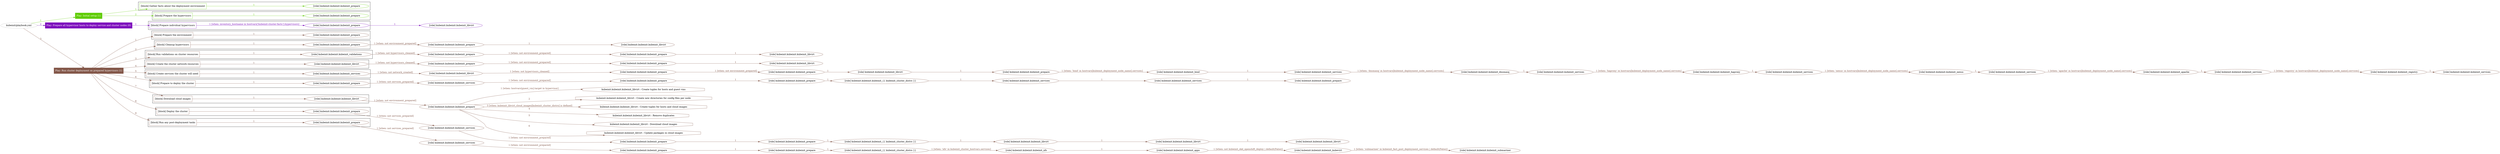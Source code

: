 digraph {
	graph [concentrate=true ordering=in rankdir=LR ratio=fill]
	edge [esep=5 sep=10]
	"kubeinit/playbook.yml" [id=root_node style=dotted]
	play_db31536e [label="Play: Initial setup (1)" color="#5fcc00" fontcolor="#ffffff" id=play_db31536e shape=box style=filled tooltip=localhost]
	"kubeinit/playbook.yml" -> play_db31536e [label="1 " color="#5fcc00" fontcolor="#5fcc00" id=edge_ea14590e labeltooltip="1 " tooltip="1 "]
	subgraph "kubeinit.kubeinit.kubeinit_prepare" {
		role_625ba325 [label="[role] kubeinit.kubeinit.kubeinit_prepare" color="#5fcc00" id=role_625ba325 tooltip="kubeinit.kubeinit.kubeinit_prepare"]
	}
	subgraph "kubeinit.kubeinit.kubeinit_prepare" {
		role_69c2c89f [label="[role] kubeinit.kubeinit.kubeinit_prepare" color="#5fcc00" id=role_69c2c89f tooltip="kubeinit.kubeinit.kubeinit_prepare"]
	}
	subgraph "Play: Initial setup (1)" {
		play_db31536e -> block_a9f3cd9b [label=1 color="#5fcc00" fontcolor="#5fcc00" id=edge_5e158583 labeltooltip=1 tooltip=1]
		subgraph cluster_block_a9f3cd9b {
			block_a9f3cd9b [label="[block] Gather facts about the deployment environment" color="#5fcc00" id=block_a9f3cd9b labeltooltip="Gather facts about the deployment environment" shape=box tooltip="Gather facts about the deployment environment"]
			block_a9f3cd9b -> role_625ba325 [label="1 " color="#5fcc00" fontcolor="#5fcc00" id=edge_a5c02d62 labeltooltip="1 " tooltip="1 "]
		}
		play_db31536e -> block_b682ea18 [label=2 color="#5fcc00" fontcolor="#5fcc00" id=edge_4eeca1a1 labeltooltip=2 tooltip=2]
		subgraph cluster_block_b682ea18 {
			block_b682ea18 [label="[block] Prepare the hypervisors" color="#5fcc00" id=block_b682ea18 labeltooltip="Prepare the hypervisors" shape=box tooltip="Prepare the hypervisors"]
			block_b682ea18 -> role_69c2c89f [label="1 " color="#5fcc00" fontcolor="#5fcc00" id=edge_710ed549 labeltooltip="1 " tooltip="1 "]
		}
	}
	play_6805fb51 [label="Play: Prepare all hypervisor hosts to deploy service and cluster nodes (0)" color="#7e0fbd" fontcolor="#ffffff" id=play_6805fb51 shape=box style=filled tooltip="Play: Prepare all hypervisor hosts to deploy service and cluster nodes (0)"]
	"kubeinit/playbook.yml" -> play_6805fb51 [label="2 " color="#7e0fbd" fontcolor="#7e0fbd" id=edge_8ae216dd labeltooltip="2 " tooltip="2 "]
	subgraph "kubeinit.kubeinit.kubeinit_libvirt" {
		role_c920f680 [label="[role] kubeinit.kubeinit.kubeinit_libvirt" color="#7e0fbd" id=role_c920f680 tooltip="kubeinit.kubeinit.kubeinit_libvirt"]
	}
	subgraph "kubeinit.kubeinit.kubeinit_prepare" {
		role_ecb58554 [label="[role] kubeinit.kubeinit.kubeinit_prepare" color="#7e0fbd" id=role_ecb58554 tooltip="kubeinit.kubeinit.kubeinit_prepare"]
		role_ecb58554 -> role_c920f680 [label="1 " color="#7e0fbd" fontcolor="#7e0fbd" id=edge_5b1ff892 labeltooltip="1 " tooltip="1 "]
	}
	subgraph "Play: Prepare all hypervisor hosts to deploy service and cluster nodes (0)" {
		play_6805fb51 -> block_f9f9ee2d [label=1 color="#7e0fbd" fontcolor="#7e0fbd" id=edge_f09cbec9 labeltooltip=1 tooltip=1]
		subgraph cluster_block_f9f9ee2d {
			block_f9f9ee2d [label="[block] Prepare individual hypervisors" color="#7e0fbd" id=block_f9f9ee2d labeltooltip="Prepare individual hypervisors" shape=box tooltip="Prepare individual hypervisors"]
			block_f9f9ee2d -> role_ecb58554 [label="1 [when: inventory_hostname in hostvars['kubeinit-cluster-facts'].hypervisors]" color="#7e0fbd" fontcolor="#7e0fbd" id=edge_9a2aa425 labeltooltip="1 [when: inventory_hostname in hostvars['kubeinit-cluster-facts'].hypervisors]" tooltip="1 [when: inventory_hostname in hostvars['kubeinit-cluster-facts'].hypervisors]"]
		}
	}
	play_cb88690f [label="Play: Run cluster deployment on prepared hypervisors (1)" color="#835749" fontcolor="#ffffff" id=play_cb88690f shape=box style=filled tooltip=localhost]
	"kubeinit/playbook.yml" -> play_cb88690f [label="3 " color="#835749" fontcolor="#835749" id=edge_12452fc2 labeltooltip="3 " tooltip="3 "]
	subgraph "kubeinit.kubeinit.kubeinit_prepare" {
		role_98e25e64 [label="[role] kubeinit.kubeinit.kubeinit_prepare" color="#835749" id=role_98e25e64 tooltip="kubeinit.kubeinit.kubeinit_prepare"]
	}
	subgraph "kubeinit.kubeinit.kubeinit_libvirt" {
		role_4c1acbed [label="[role] kubeinit.kubeinit.kubeinit_libvirt" color="#835749" id=role_4c1acbed tooltip="kubeinit.kubeinit.kubeinit_libvirt"]
	}
	subgraph "kubeinit.kubeinit.kubeinit_prepare" {
		role_44343f5a [label="[role] kubeinit.kubeinit.kubeinit_prepare" color="#835749" id=role_44343f5a tooltip="kubeinit.kubeinit.kubeinit_prepare"]
		role_44343f5a -> role_4c1acbed [label="1 " color="#835749" fontcolor="#835749" id=edge_a8260af4 labeltooltip="1 " tooltip="1 "]
	}
	subgraph "kubeinit.kubeinit.kubeinit_prepare" {
		role_a51fc52a [label="[role] kubeinit.kubeinit.kubeinit_prepare" color="#835749" id=role_a51fc52a tooltip="kubeinit.kubeinit.kubeinit_prepare"]
		role_a51fc52a -> role_44343f5a [label="1 [when: not environment_prepared]" color="#835749" fontcolor="#835749" id=edge_32d87bbf labeltooltip="1 [when: not environment_prepared]" tooltip="1 [when: not environment_prepared]"]
	}
	subgraph "kubeinit.kubeinit.kubeinit_libvirt" {
		role_09ddf9e1 [label="[role] kubeinit.kubeinit.kubeinit_libvirt" color="#835749" id=role_09ddf9e1 tooltip="kubeinit.kubeinit.kubeinit_libvirt"]
	}
	subgraph "kubeinit.kubeinit.kubeinit_prepare" {
		role_fdc7a498 [label="[role] kubeinit.kubeinit.kubeinit_prepare" color="#835749" id=role_fdc7a498 tooltip="kubeinit.kubeinit.kubeinit_prepare"]
		role_fdc7a498 -> role_09ddf9e1 [label="1 " color="#835749" fontcolor="#835749" id=edge_502cd85d labeltooltip="1 " tooltip="1 "]
	}
	subgraph "kubeinit.kubeinit.kubeinit_prepare" {
		role_e734f99c [label="[role] kubeinit.kubeinit.kubeinit_prepare" color="#835749" id=role_e734f99c tooltip="kubeinit.kubeinit.kubeinit_prepare"]
		role_e734f99c -> role_fdc7a498 [label="1 [when: not environment_prepared]" color="#835749" fontcolor="#835749" id=edge_0307cc3d labeltooltip="1 [when: not environment_prepared]" tooltip="1 [when: not environment_prepared]"]
	}
	subgraph "kubeinit.kubeinit.kubeinit_validations" {
		role_82982370 [label="[role] kubeinit.kubeinit.kubeinit_validations" color="#835749" id=role_82982370 tooltip="kubeinit.kubeinit.kubeinit_validations"]
		role_82982370 -> role_e734f99c [label="1 [when: not hypervisors_cleaned]" color="#835749" fontcolor="#835749" id=edge_297c1f62 labeltooltip="1 [when: not hypervisors_cleaned]" tooltip="1 [when: not hypervisors_cleaned]"]
	}
	subgraph "kubeinit.kubeinit.kubeinit_libvirt" {
		role_25986949 [label="[role] kubeinit.kubeinit.kubeinit_libvirt" color="#835749" id=role_25986949 tooltip="kubeinit.kubeinit.kubeinit_libvirt"]
	}
	subgraph "kubeinit.kubeinit.kubeinit_prepare" {
		role_783fd6eb [label="[role] kubeinit.kubeinit.kubeinit_prepare" color="#835749" id=role_783fd6eb tooltip="kubeinit.kubeinit.kubeinit_prepare"]
		role_783fd6eb -> role_25986949 [label="1 " color="#835749" fontcolor="#835749" id=edge_1f58c044 labeltooltip="1 " tooltip="1 "]
	}
	subgraph "kubeinit.kubeinit.kubeinit_prepare" {
		role_99950121 [label="[role] kubeinit.kubeinit.kubeinit_prepare" color="#835749" id=role_99950121 tooltip="kubeinit.kubeinit.kubeinit_prepare"]
		role_99950121 -> role_783fd6eb [label="1 [when: not environment_prepared]" color="#835749" fontcolor="#835749" id=edge_4fc7f60e labeltooltip="1 [when: not environment_prepared]" tooltip="1 [when: not environment_prepared]"]
	}
	subgraph "kubeinit.kubeinit.kubeinit_libvirt" {
		role_b79eb776 [label="[role] kubeinit.kubeinit.kubeinit_libvirt" color="#835749" id=role_b79eb776 tooltip="kubeinit.kubeinit.kubeinit_libvirt"]
		role_b79eb776 -> role_99950121 [label="1 [when: not hypervisors_cleaned]" color="#835749" fontcolor="#835749" id=edge_7cd81f75 labeltooltip="1 [when: not hypervisors_cleaned]" tooltip="1 [when: not hypervisors_cleaned]"]
	}
	subgraph "kubeinit.kubeinit.kubeinit_services" {
		role_b1590dd5 [label="[role] kubeinit.kubeinit.kubeinit_services" color="#835749" id=role_b1590dd5 tooltip="kubeinit.kubeinit.kubeinit_services"]
	}
	subgraph "kubeinit.kubeinit.kubeinit_registry" {
		role_e77fb553 [label="[role] kubeinit.kubeinit.kubeinit_registry" color="#835749" id=role_e77fb553 tooltip="kubeinit.kubeinit.kubeinit_registry"]
		role_e77fb553 -> role_b1590dd5 [label="1 " color="#835749" fontcolor="#835749" id=edge_db513de7 labeltooltip="1 " tooltip="1 "]
	}
	subgraph "kubeinit.kubeinit.kubeinit_services" {
		role_b7dc9e85 [label="[role] kubeinit.kubeinit.kubeinit_services" color="#835749" id=role_b7dc9e85 tooltip="kubeinit.kubeinit.kubeinit_services"]
		role_b7dc9e85 -> role_e77fb553 [label="1 [when: 'registry' in hostvars[kubeinit_deployment_node_name].services]" color="#835749" fontcolor="#835749" id=edge_74b15433 labeltooltip="1 [when: 'registry' in hostvars[kubeinit_deployment_node_name].services]" tooltip="1 [when: 'registry' in hostvars[kubeinit_deployment_node_name].services]"]
	}
	subgraph "kubeinit.kubeinit.kubeinit_apache" {
		role_cf91b6e4 [label="[role] kubeinit.kubeinit.kubeinit_apache" color="#835749" id=role_cf91b6e4 tooltip="kubeinit.kubeinit.kubeinit_apache"]
		role_cf91b6e4 -> role_b7dc9e85 [label="1 " color="#835749" fontcolor="#835749" id=edge_0a33cb86 labeltooltip="1 " tooltip="1 "]
	}
	subgraph "kubeinit.kubeinit.kubeinit_services" {
		role_eae366e2 [label="[role] kubeinit.kubeinit.kubeinit_services" color="#835749" id=role_eae366e2 tooltip="kubeinit.kubeinit.kubeinit_services"]
		role_eae366e2 -> role_cf91b6e4 [label="1 [when: 'apache' in hostvars[kubeinit_deployment_node_name].services]" color="#835749" fontcolor="#835749" id=edge_d92b985c labeltooltip="1 [when: 'apache' in hostvars[kubeinit_deployment_node_name].services]" tooltip="1 [when: 'apache' in hostvars[kubeinit_deployment_node_name].services]"]
	}
	subgraph "kubeinit.kubeinit.kubeinit_nexus" {
		role_637770fc [label="[role] kubeinit.kubeinit.kubeinit_nexus" color="#835749" id=role_637770fc tooltip="kubeinit.kubeinit.kubeinit_nexus"]
		role_637770fc -> role_eae366e2 [label="1 " color="#835749" fontcolor="#835749" id=edge_48786e1f labeltooltip="1 " tooltip="1 "]
	}
	subgraph "kubeinit.kubeinit.kubeinit_services" {
		role_573cc670 [label="[role] kubeinit.kubeinit.kubeinit_services" color="#835749" id=role_573cc670 tooltip="kubeinit.kubeinit.kubeinit_services"]
		role_573cc670 -> role_637770fc [label="1 [when: 'nexus' in hostvars[kubeinit_deployment_node_name].services]" color="#835749" fontcolor="#835749" id=edge_e5a94ebe labeltooltip="1 [when: 'nexus' in hostvars[kubeinit_deployment_node_name].services]" tooltip="1 [when: 'nexus' in hostvars[kubeinit_deployment_node_name].services]"]
	}
	subgraph "kubeinit.kubeinit.kubeinit_haproxy" {
		role_90a1a299 [label="[role] kubeinit.kubeinit.kubeinit_haproxy" color="#835749" id=role_90a1a299 tooltip="kubeinit.kubeinit.kubeinit_haproxy"]
		role_90a1a299 -> role_573cc670 [label="1 " color="#835749" fontcolor="#835749" id=edge_cee50055 labeltooltip="1 " tooltip="1 "]
	}
	subgraph "kubeinit.kubeinit.kubeinit_services" {
		role_b8a7bf29 [label="[role] kubeinit.kubeinit.kubeinit_services" color="#835749" id=role_b8a7bf29 tooltip="kubeinit.kubeinit.kubeinit_services"]
		role_b8a7bf29 -> role_90a1a299 [label="1 [when: 'haproxy' in hostvars[kubeinit_deployment_node_name].services]" color="#835749" fontcolor="#835749" id=edge_193f7564 labeltooltip="1 [when: 'haproxy' in hostvars[kubeinit_deployment_node_name].services]" tooltip="1 [when: 'haproxy' in hostvars[kubeinit_deployment_node_name].services]"]
	}
	subgraph "kubeinit.kubeinit.kubeinit_dnsmasq" {
		role_c48d317c [label="[role] kubeinit.kubeinit.kubeinit_dnsmasq" color="#835749" id=role_c48d317c tooltip="kubeinit.kubeinit.kubeinit_dnsmasq"]
		role_c48d317c -> role_b8a7bf29 [label="1 " color="#835749" fontcolor="#835749" id=edge_1c6a39d9 labeltooltip="1 " tooltip="1 "]
	}
	subgraph "kubeinit.kubeinit.kubeinit_services" {
		role_1469c411 [label="[role] kubeinit.kubeinit.kubeinit_services" color="#835749" id=role_1469c411 tooltip="kubeinit.kubeinit.kubeinit_services"]
		role_1469c411 -> role_c48d317c [label="1 [when: 'dnsmasq' in hostvars[kubeinit_deployment_node_name].services]" color="#835749" fontcolor="#835749" id=edge_4a8900cf labeltooltip="1 [when: 'dnsmasq' in hostvars[kubeinit_deployment_node_name].services]" tooltip="1 [when: 'dnsmasq' in hostvars[kubeinit_deployment_node_name].services]"]
	}
	subgraph "kubeinit.kubeinit.kubeinit_bind" {
		role_0f351733 [label="[role] kubeinit.kubeinit.kubeinit_bind" color="#835749" id=role_0f351733 tooltip="kubeinit.kubeinit.kubeinit_bind"]
		role_0f351733 -> role_1469c411 [label="1 " color="#835749" fontcolor="#835749" id=edge_96c38613 labeltooltip="1 " tooltip="1 "]
	}
	subgraph "kubeinit.kubeinit.kubeinit_prepare" {
		role_01b75a8a [label="[role] kubeinit.kubeinit.kubeinit_prepare" color="#835749" id=role_01b75a8a tooltip="kubeinit.kubeinit.kubeinit_prepare"]
		role_01b75a8a -> role_0f351733 [label="1 [when: 'bind' in hostvars[kubeinit_deployment_node_name].services]" color="#835749" fontcolor="#835749" id=edge_11407087 labeltooltip="1 [when: 'bind' in hostvars[kubeinit_deployment_node_name].services]" tooltip="1 [when: 'bind' in hostvars[kubeinit_deployment_node_name].services]"]
	}
	subgraph "kubeinit.kubeinit.kubeinit_libvirt" {
		role_9119d3b0 [label="[role] kubeinit.kubeinit.kubeinit_libvirt" color="#835749" id=role_9119d3b0 tooltip="kubeinit.kubeinit.kubeinit_libvirt"]
		role_9119d3b0 -> role_01b75a8a [label="1 " color="#835749" fontcolor="#835749" id=edge_090d372a labeltooltip="1 " tooltip="1 "]
	}
	subgraph "kubeinit.kubeinit.kubeinit_prepare" {
		role_7c3b9909 [label="[role] kubeinit.kubeinit.kubeinit_prepare" color="#835749" id=role_7c3b9909 tooltip="kubeinit.kubeinit.kubeinit_prepare"]
		role_7c3b9909 -> role_9119d3b0 [label="1 " color="#835749" fontcolor="#835749" id=edge_892bc4f7 labeltooltip="1 " tooltip="1 "]
	}
	subgraph "kubeinit.kubeinit.kubeinit_prepare" {
		role_3e305907 [label="[role] kubeinit.kubeinit.kubeinit_prepare" color="#835749" id=role_3e305907 tooltip="kubeinit.kubeinit.kubeinit_prepare"]
		role_3e305907 -> role_7c3b9909 [label="1 [when: not environment_prepared]" color="#835749" fontcolor="#835749" id=edge_317fb66b labeltooltip="1 [when: not environment_prepared]" tooltip="1 [when: not environment_prepared]"]
	}
	subgraph "kubeinit.kubeinit.kubeinit_libvirt" {
		role_ba4aefea [label="[role] kubeinit.kubeinit.kubeinit_libvirt" color="#835749" id=role_ba4aefea tooltip="kubeinit.kubeinit.kubeinit_libvirt"]
		role_ba4aefea -> role_3e305907 [label="1 [when: not hypervisors_cleaned]" color="#835749" fontcolor="#835749" id=edge_faa3818d labeltooltip="1 [when: not hypervisors_cleaned]" tooltip="1 [when: not hypervisors_cleaned]"]
	}
	subgraph "kubeinit.kubeinit.kubeinit_services" {
		role_a713fe53 [label="[role] kubeinit.kubeinit.kubeinit_services" color="#835749" id=role_a713fe53 tooltip="kubeinit.kubeinit.kubeinit_services"]
		role_a713fe53 -> role_ba4aefea [label="1 [when: not network_created]" color="#835749" fontcolor="#835749" id=edge_6a5551e5 labeltooltip="1 [when: not network_created]" tooltip="1 [when: not network_created]"]
	}
	subgraph "kubeinit.kubeinit.kubeinit_prepare" {
		role_2e0da594 [label="[role] kubeinit.kubeinit.kubeinit_prepare" color="#835749" id=role_2e0da594 tooltip="kubeinit.kubeinit.kubeinit_prepare"]
	}
	subgraph "kubeinit.kubeinit.kubeinit_services" {
		role_09911ccc [label="[role] kubeinit.kubeinit.kubeinit_services" color="#835749" id=role_09911ccc tooltip="kubeinit.kubeinit.kubeinit_services"]
		role_09911ccc -> role_2e0da594 [label="1 " color="#835749" fontcolor="#835749" id=edge_fc81f0fe labeltooltip="1 " tooltip="1 "]
	}
	subgraph "kubeinit.kubeinit.kubeinit_services" {
		role_694ee27e [label="[role] kubeinit.kubeinit.kubeinit_services" color="#835749" id=role_694ee27e tooltip="kubeinit.kubeinit.kubeinit_services"]
		role_694ee27e -> role_09911ccc [label="1 " color="#835749" fontcolor="#835749" id=edge_9ab1ce70 labeltooltip="1 " tooltip="1 "]
	}
	subgraph "kubeinit.kubeinit.kubeinit_{{ kubeinit_cluster_distro }}" {
		role_b5e775b2 [label="[role] kubeinit.kubeinit.kubeinit_{{ kubeinit_cluster_distro }}" color="#835749" id=role_b5e775b2 tooltip="kubeinit.kubeinit.kubeinit_{{ kubeinit_cluster_distro }}"]
		role_b5e775b2 -> role_694ee27e [label="1 " color="#835749" fontcolor="#835749" id=edge_be7c181e labeltooltip="1 " tooltip="1 "]
	}
	subgraph "kubeinit.kubeinit.kubeinit_prepare" {
		role_7b737677 [label="[role] kubeinit.kubeinit.kubeinit_prepare" color="#835749" id=role_7b737677 tooltip="kubeinit.kubeinit.kubeinit_prepare"]
		role_7b737677 -> role_b5e775b2 [label="1 " color="#835749" fontcolor="#835749" id=edge_0db3f5f6 labeltooltip="1 " tooltip="1 "]
	}
	subgraph "kubeinit.kubeinit.kubeinit_prepare" {
		role_f484ae3b [label="[role] kubeinit.kubeinit.kubeinit_prepare" color="#835749" id=role_f484ae3b tooltip="kubeinit.kubeinit.kubeinit_prepare"]
		role_f484ae3b -> role_7b737677 [label="1 " color="#835749" fontcolor="#835749" id=edge_4a51626f labeltooltip="1 " tooltip="1 "]
	}
	subgraph "kubeinit.kubeinit.kubeinit_services" {
		role_6b2e3e86 [label="[role] kubeinit.kubeinit.kubeinit_services" color="#835749" id=role_6b2e3e86 tooltip="kubeinit.kubeinit.kubeinit_services"]
		role_6b2e3e86 -> role_f484ae3b [label="1 [when: not environment_prepared]" color="#835749" fontcolor="#835749" id=edge_e6448581 labeltooltip="1 [when: not environment_prepared]" tooltip="1 [when: not environment_prepared]"]
	}
	subgraph "kubeinit.kubeinit.kubeinit_prepare" {
		role_4e42bcca [label="[role] kubeinit.kubeinit.kubeinit_prepare" color="#835749" id=role_4e42bcca tooltip="kubeinit.kubeinit.kubeinit_prepare"]
		role_4e42bcca -> role_6b2e3e86 [label="1 [when: not services_prepared]" color="#835749" fontcolor="#835749" id=edge_f486e2ad labeltooltip="1 [when: not services_prepared]" tooltip="1 [when: not services_prepared]"]
	}
	subgraph "kubeinit.kubeinit.kubeinit_prepare" {
		role_1e327fc7 [label="[role] kubeinit.kubeinit.kubeinit_prepare" color="#835749" id=role_1e327fc7 tooltip="kubeinit.kubeinit.kubeinit_prepare"]
		task_20219af8 [label="kubeinit.kubeinit.kubeinit_libvirt : Create tuples for hosts and guest vms" color="#835749" id=task_20219af8 shape=octagon tooltip="kubeinit.kubeinit.kubeinit_libvirt : Create tuples for hosts and guest vms"]
		role_1e327fc7 -> task_20219af8 [label="1 [when: hostvars[guest_vm].target in hypervisor]" color="#835749" fontcolor="#835749" id=edge_ee29443b labeltooltip="1 [when: hostvars[guest_vm].target in hypervisor]" tooltip="1 [when: hostvars[guest_vm].target in hypervisor]"]
		task_efbb0755 [label="kubeinit.kubeinit.kubeinit_libvirt : Create new directories for config files per node" color="#835749" id=task_efbb0755 shape=octagon tooltip="kubeinit.kubeinit.kubeinit_libvirt : Create new directories for config files per node"]
		role_1e327fc7 -> task_efbb0755 [label="2 " color="#835749" fontcolor="#835749" id=edge_320c504e labeltooltip="2 " tooltip="2 "]
		task_6f8814bc [label="kubeinit.kubeinit.kubeinit_libvirt : Create tuples for hosts and cloud images" color="#835749" id=task_6f8814bc shape=octagon tooltip="kubeinit.kubeinit.kubeinit_libvirt : Create tuples for hosts and cloud images"]
		role_1e327fc7 -> task_6f8814bc [label="3 [when: kubeinit_libvirt_cloud_images[kubeinit_cluster_distro] is defined]" color="#835749" fontcolor="#835749" id=edge_1a04a3ac labeltooltip="3 [when: kubeinit_libvirt_cloud_images[kubeinit_cluster_distro] is defined]" tooltip="3 [when: kubeinit_libvirt_cloud_images[kubeinit_cluster_distro] is defined]"]
		task_4ecbea13 [label="kubeinit.kubeinit.kubeinit_libvirt : Remove duplicates" color="#835749" id=task_4ecbea13 shape=octagon tooltip="kubeinit.kubeinit.kubeinit_libvirt : Remove duplicates"]
		role_1e327fc7 -> task_4ecbea13 [label="4 " color="#835749" fontcolor="#835749" id=edge_36733729 labeltooltip="4 " tooltip="4 "]
		task_17c62991 [label="kubeinit.kubeinit.kubeinit_libvirt : Download cloud images" color="#835749" id=task_17c62991 shape=octagon tooltip="kubeinit.kubeinit.kubeinit_libvirt : Download cloud images"]
		role_1e327fc7 -> task_17c62991 [label="5 " color="#835749" fontcolor="#835749" id=edge_43d4a988 labeltooltip="5 " tooltip="5 "]
		task_f48616bf [label="kubeinit.kubeinit.kubeinit_libvirt : Update packages in cloud images" color="#835749" id=task_f48616bf shape=octagon tooltip="kubeinit.kubeinit.kubeinit_libvirt : Update packages in cloud images"]
		role_1e327fc7 -> task_f48616bf [label="6 " color="#835749" fontcolor="#835749" id=edge_cfd9d8eb labeltooltip="6 " tooltip="6 "]
	}
	subgraph "kubeinit.kubeinit.kubeinit_libvirt" {
		role_61b900ce [label="[role] kubeinit.kubeinit.kubeinit_libvirt" color="#835749" id=role_61b900ce tooltip="kubeinit.kubeinit.kubeinit_libvirt"]
		role_61b900ce -> role_1e327fc7 [label="1 [when: not environment_prepared]" color="#835749" fontcolor="#835749" id=edge_bcfbecac labeltooltip="1 [when: not environment_prepared]" tooltip="1 [when: not environment_prepared]"]
	}
	subgraph "kubeinit.kubeinit.kubeinit_libvirt" {
		role_5c8748dc [label="[role] kubeinit.kubeinit.kubeinit_libvirt" color="#835749" id=role_5c8748dc tooltip="kubeinit.kubeinit.kubeinit_libvirt"]
	}
	subgraph "kubeinit.kubeinit.kubeinit_libvirt" {
		role_37e1d34e [label="[role] kubeinit.kubeinit.kubeinit_libvirt" color="#835749" id=role_37e1d34e tooltip="kubeinit.kubeinit.kubeinit_libvirt"]
		role_37e1d34e -> role_5c8748dc [label="1 " color="#835749" fontcolor="#835749" id=edge_649c84b0 labeltooltip="1 " tooltip="1 "]
	}
	subgraph "kubeinit.kubeinit.kubeinit_libvirt" {
		role_eaff6433 [label="[role] kubeinit.kubeinit.kubeinit_libvirt" color="#835749" id=role_eaff6433 tooltip="kubeinit.kubeinit.kubeinit_libvirt"]
		role_eaff6433 -> role_37e1d34e [label="1 " color="#835749" fontcolor="#835749" id=edge_4d34fbf7 labeltooltip="1 " tooltip="1 "]
	}
	subgraph "kubeinit.kubeinit.kubeinit_{{ kubeinit_cluster_distro }}" {
		role_d94cf00e [label="[role] kubeinit.kubeinit.kubeinit_{{ kubeinit_cluster_distro }}" color="#835749" id=role_d94cf00e tooltip="kubeinit.kubeinit.kubeinit_{{ kubeinit_cluster_distro }}"]
		role_d94cf00e -> role_eaff6433 [label="1 " color="#835749" fontcolor="#835749" id=edge_555b861b labeltooltip="1 " tooltip="1 "]
	}
	subgraph "kubeinit.kubeinit.kubeinit_prepare" {
		role_66fc272f [label="[role] kubeinit.kubeinit.kubeinit_prepare" color="#835749" id=role_66fc272f tooltip="kubeinit.kubeinit.kubeinit_prepare"]
		role_66fc272f -> role_d94cf00e [label="1 " color="#835749" fontcolor="#835749" id=edge_677b355d labeltooltip="1 " tooltip="1 "]
	}
	subgraph "kubeinit.kubeinit.kubeinit_prepare" {
		role_0e3217e3 [label="[role] kubeinit.kubeinit.kubeinit_prepare" color="#835749" id=role_0e3217e3 tooltip="kubeinit.kubeinit.kubeinit_prepare"]
		role_0e3217e3 -> role_66fc272f [label="1 " color="#835749" fontcolor="#835749" id=edge_44d1bc90 labeltooltip="1 " tooltip="1 "]
	}
	subgraph "kubeinit.kubeinit.kubeinit_services" {
		role_c1a5246c [label="[role] kubeinit.kubeinit.kubeinit_services" color="#835749" id=role_c1a5246c tooltip="kubeinit.kubeinit.kubeinit_services"]
		role_c1a5246c -> role_0e3217e3 [label="1 [when: not environment_prepared]" color="#835749" fontcolor="#835749" id=edge_1470a250 labeltooltip="1 [when: not environment_prepared]" tooltip="1 [when: not environment_prepared]"]
	}
	subgraph "kubeinit.kubeinit.kubeinit_prepare" {
		role_4e146ab8 [label="[role] kubeinit.kubeinit.kubeinit_prepare" color="#835749" id=role_4e146ab8 tooltip="kubeinit.kubeinit.kubeinit_prepare"]
		role_4e146ab8 -> role_c1a5246c [label="1 [when: not services_prepared]" color="#835749" fontcolor="#835749" id=edge_9334b2dd labeltooltip="1 [when: not services_prepared]" tooltip="1 [when: not services_prepared]"]
	}
	subgraph "kubeinit.kubeinit.kubeinit_submariner" {
		role_c0c6ae23 [label="[role] kubeinit.kubeinit.kubeinit_submariner" color="#835749" id=role_c0c6ae23 tooltip="kubeinit.kubeinit.kubeinit_submariner"]
	}
	subgraph "kubeinit.kubeinit.kubeinit_kubevirt" {
		role_eba8f0e3 [label="[role] kubeinit.kubeinit.kubeinit_kubevirt" color="#835749" id=role_eba8f0e3 tooltip="kubeinit.kubeinit.kubeinit_kubevirt"]
		role_eba8f0e3 -> role_c0c6ae23 [label="1 [when: 'submariner' in kubeinit_fact_post_deployment_services | default(False)]" color="#835749" fontcolor="#835749" id=edge_47e93f1d labeltooltip="1 [when: 'submariner' in kubeinit_fact_post_deployment_services | default(False)]" tooltip="1 [when: 'submariner' in kubeinit_fact_post_deployment_services | default(False)]"]
	}
	subgraph "kubeinit.kubeinit.kubeinit_apps" {
		role_f7a862a2 [label="[role] kubeinit.kubeinit.kubeinit_apps" color="#835749" id=role_f7a862a2 tooltip="kubeinit.kubeinit.kubeinit_apps"]
		role_f7a862a2 -> role_eba8f0e3 [label="1 [when: not kubeinit_okd_openshift_deploy | default(False)]" color="#835749" fontcolor="#835749" id=edge_b4161cfe labeltooltip="1 [when: not kubeinit_okd_openshift_deploy | default(False)]" tooltip="1 [when: not kubeinit_okd_openshift_deploy | default(False)]"]
	}
	subgraph "kubeinit.kubeinit.kubeinit_nfs" {
		role_a4b3de33 [label="[role] kubeinit.kubeinit.kubeinit_nfs" color="#835749" id=role_a4b3de33 tooltip="kubeinit.kubeinit.kubeinit_nfs"]
		role_a4b3de33 -> role_f7a862a2 [label="1 " color="#835749" fontcolor="#835749" id=edge_593357ee labeltooltip="1 " tooltip="1 "]
	}
	subgraph "kubeinit.kubeinit.kubeinit_{{ kubeinit_cluster_distro }}" {
		role_f41b7d19 [label="[role] kubeinit.kubeinit.kubeinit_{{ kubeinit_cluster_distro }}" color="#835749" id=role_f41b7d19 tooltip="kubeinit.kubeinit.kubeinit_{{ kubeinit_cluster_distro }}"]
		role_f41b7d19 -> role_a4b3de33 [label="1 [when: 'nfs' in kubeinit_cluster_hostvars.services]" color="#835749" fontcolor="#835749" id=edge_310b4f64 labeltooltip="1 [when: 'nfs' in kubeinit_cluster_hostvars.services]" tooltip="1 [when: 'nfs' in kubeinit_cluster_hostvars.services]"]
	}
	subgraph "kubeinit.kubeinit.kubeinit_prepare" {
		role_f72730b7 [label="[role] kubeinit.kubeinit.kubeinit_prepare" color="#835749" id=role_f72730b7 tooltip="kubeinit.kubeinit.kubeinit_prepare"]
		role_f72730b7 -> role_f41b7d19 [label="1 " color="#835749" fontcolor="#835749" id=edge_85455dfd labeltooltip="1 " tooltip="1 "]
	}
	subgraph "kubeinit.kubeinit.kubeinit_prepare" {
		role_85f6dbad [label="[role] kubeinit.kubeinit.kubeinit_prepare" color="#835749" id=role_85f6dbad tooltip="kubeinit.kubeinit.kubeinit_prepare"]
		role_85f6dbad -> role_f72730b7 [label="1 " color="#835749" fontcolor="#835749" id=edge_7f0652ec labeltooltip="1 " tooltip="1 "]
	}
	subgraph "kubeinit.kubeinit.kubeinit_services" {
		role_5c7e699b [label="[role] kubeinit.kubeinit.kubeinit_services" color="#835749" id=role_5c7e699b tooltip="kubeinit.kubeinit.kubeinit_services"]
		role_5c7e699b -> role_85f6dbad [label="1 [when: not environment_prepared]" color="#835749" fontcolor="#835749" id=edge_f679bf14 labeltooltip="1 [when: not environment_prepared]" tooltip="1 [when: not environment_prepared]"]
	}
	subgraph "kubeinit.kubeinit.kubeinit_prepare" {
		role_67a168e3 [label="[role] kubeinit.kubeinit.kubeinit_prepare" color="#835749" id=role_67a168e3 tooltip="kubeinit.kubeinit.kubeinit_prepare"]
		role_67a168e3 -> role_5c7e699b [label="1 [when: not services_prepared]" color="#835749" fontcolor="#835749" id=edge_494c96af labeltooltip="1 [when: not services_prepared]" tooltip="1 [when: not services_prepared]"]
	}
	subgraph "Play: Run cluster deployment on prepared hypervisors (1)" {
		play_cb88690f -> block_e8026cf2 [label=1 color="#835749" fontcolor="#835749" id=edge_fa0c9abe labeltooltip=1 tooltip=1]
		subgraph cluster_block_e8026cf2 {
			block_e8026cf2 [label="[block] Prepare the environment" color="#835749" id=block_e8026cf2 labeltooltip="Prepare the environment" shape=box tooltip="Prepare the environment"]
			block_e8026cf2 -> role_98e25e64 [label="1 " color="#835749" fontcolor="#835749" id=edge_21e612af labeltooltip="1 " tooltip="1 "]
		}
		play_cb88690f -> block_afe76d5d [label=2 color="#835749" fontcolor="#835749" id=edge_5c594016 labeltooltip=2 tooltip=2]
		subgraph cluster_block_afe76d5d {
			block_afe76d5d [label="[block] Cleanup hypervisors" color="#835749" id=block_afe76d5d labeltooltip="Cleanup hypervisors" shape=box tooltip="Cleanup hypervisors"]
			block_afe76d5d -> role_a51fc52a [label="1 " color="#835749" fontcolor="#835749" id=edge_17ae0b9f labeltooltip="1 " tooltip="1 "]
		}
		play_cb88690f -> block_3a6a6268 [label=3 color="#835749" fontcolor="#835749" id=edge_d3c66921 labeltooltip=3 tooltip=3]
		subgraph cluster_block_3a6a6268 {
			block_3a6a6268 [label="[block] Run validations on cluster resources" color="#835749" id=block_3a6a6268 labeltooltip="Run validations on cluster resources" shape=box tooltip="Run validations on cluster resources"]
			block_3a6a6268 -> role_82982370 [label="1 " color="#835749" fontcolor="#835749" id=edge_7957fea4 labeltooltip="1 " tooltip="1 "]
		}
		play_cb88690f -> block_ebe9bb93 [label=4 color="#835749" fontcolor="#835749" id=edge_90095782 labeltooltip=4 tooltip=4]
		subgraph cluster_block_ebe9bb93 {
			block_ebe9bb93 [label="[block] Create the cluster network resources" color="#835749" id=block_ebe9bb93 labeltooltip="Create the cluster network resources" shape=box tooltip="Create the cluster network resources"]
			block_ebe9bb93 -> role_b79eb776 [label="1 " color="#835749" fontcolor="#835749" id=edge_ef9108ac labeltooltip="1 " tooltip="1 "]
		}
		play_cb88690f -> block_036c126c [label=5 color="#835749" fontcolor="#835749" id=edge_58e01235 labeltooltip=5 tooltip=5]
		subgraph cluster_block_036c126c {
			block_036c126c [label="[block] Create services the cluster will need" color="#835749" id=block_036c126c labeltooltip="Create services the cluster will need" shape=box tooltip="Create services the cluster will need"]
			block_036c126c -> role_a713fe53 [label="1 " color="#835749" fontcolor="#835749" id=edge_7c9c66cd labeltooltip="1 " tooltip="1 "]
		}
		play_cb88690f -> block_2f42f322 [label=6 color="#835749" fontcolor="#835749" id=edge_eefdcaa9 labeltooltip=6 tooltip=6]
		subgraph cluster_block_2f42f322 {
			block_2f42f322 [label="[block] Prepare to deploy the cluster" color="#835749" id=block_2f42f322 labeltooltip="Prepare to deploy the cluster" shape=box tooltip="Prepare to deploy the cluster"]
			block_2f42f322 -> role_4e42bcca [label="1 " color="#835749" fontcolor="#835749" id=edge_be8e1437 labeltooltip="1 " tooltip="1 "]
		}
		play_cb88690f -> block_108ca8a1 [label=7 color="#835749" fontcolor="#835749" id=edge_db7aa6a6 labeltooltip=7 tooltip=7]
		subgraph cluster_block_108ca8a1 {
			block_108ca8a1 [label="[block] Download cloud images" color="#835749" id=block_108ca8a1 labeltooltip="Download cloud images" shape=box tooltip="Download cloud images"]
			block_108ca8a1 -> role_61b900ce [label="1 " color="#835749" fontcolor="#835749" id=edge_b6a6b9a5 labeltooltip="1 " tooltip="1 "]
		}
		play_cb88690f -> block_a30d8b96 [label=8 color="#835749" fontcolor="#835749" id=edge_0dac6584 labeltooltip=8 tooltip=8]
		subgraph cluster_block_a30d8b96 {
			block_a30d8b96 [label="[block] Deploy the cluster" color="#835749" id=block_a30d8b96 labeltooltip="Deploy the cluster" shape=box tooltip="Deploy the cluster"]
			block_a30d8b96 -> role_4e146ab8 [label="1 " color="#835749" fontcolor="#835749" id=edge_54c0c683 labeltooltip="1 " tooltip="1 "]
		}
		play_cb88690f -> block_a90ec44f [label=9 color="#835749" fontcolor="#835749" id=edge_b978ddbe labeltooltip=9 tooltip=9]
		subgraph cluster_block_a90ec44f {
			block_a90ec44f [label="[block] Run any post-deployment tasks" color="#835749" id=block_a90ec44f labeltooltip="Run any post-deployment tasks" shape=box tooltip="Run any post-deployment tasks"]
			block_a90ec44f -> role_67a168e3 [label="1 " color="#835749" fontcolor="#835749" id=edge_371984b3 labeltooltip="1 " tooltip="1 "]
		}
	}
}

